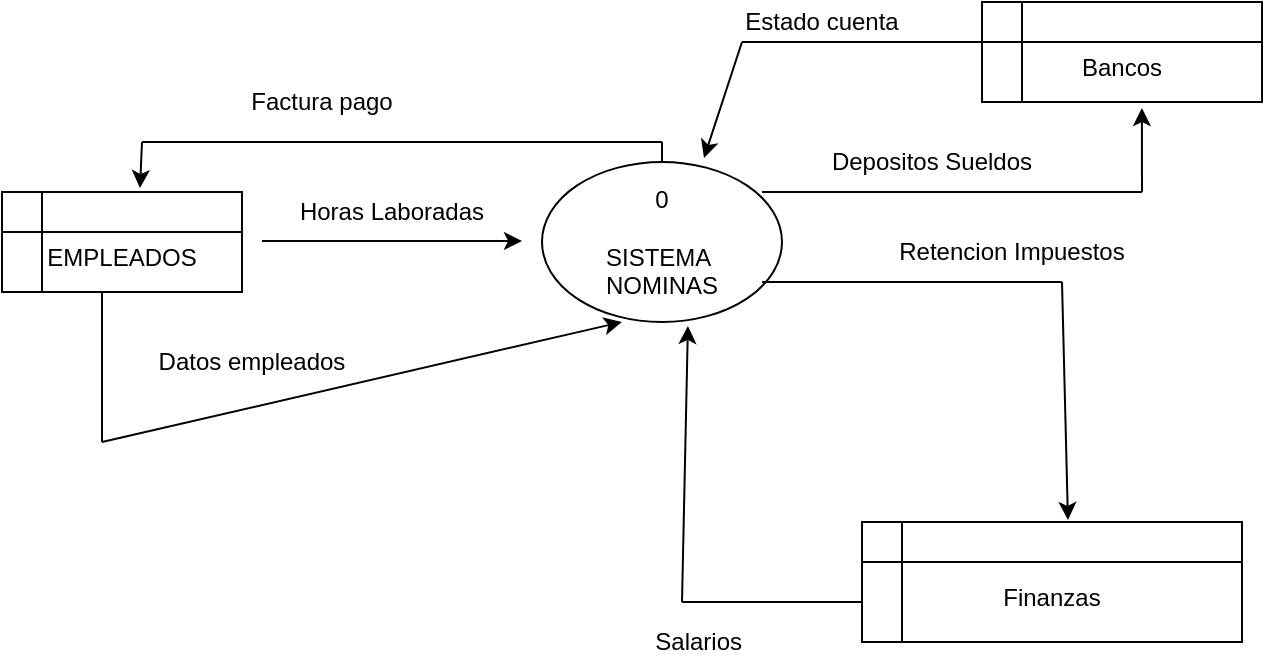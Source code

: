 <mxfile version="12.6.6" type="github"><diagram id="C5RBs43oDa-KdzZeNtuy" name="Page-1"><mxGraphModel dx="868" dy="450" grid="1" gridSize="10" guides="1" tooltips="1" connect="1" arrows="1" fold="1" page="1" pageScale="1" pageWidth="827" pageHeight="1169" math="0" shadow="0"><root><mxCell id="WIyWlLk6GJQsqaUBKTNV-0"/><mxCell id="WIyWlLk6GJQsqaUBKTNV-1" parent="WIyWlLk6GJQsqaUBKTNV-0"/><mxCell id="Nbz3fmrp4zfejYJnDmGu-0" value="0&lt;br&gt;&lt;br&gt;SISTEMA&amp;nbsp;&lt;br&gt;NOMINAS" style="ellipse;whiteSpace=wrap;html=1;" vertex="1" parent="WIyWlLk6GJQsqaUBKTNV-1"><mxGeometry x="380" y="240" width="120" height="80" as="geometry"/></mxCell><mxCell id="Nbz3fmrp4zfejYJnDmGu-1" value="&lt;br&gt;EMPLEADOS" style="shape=internalStorage;whiteSpace=wrap;html=1;backgroundOutline=1;" vertex="1" parent="WIyWlLk6GJQsqaUBKTNV-1"><mxGeometry x="110" y="255" width="120" height="50" as="geometry"/></mxCell><mxCell id="Nbz3fmrp4zfejYJnDmGu-2" value="" style="endArrow=classic;html=1;" edge="1" parent="WIyWlLk6GJQsqaUBKTNV-1"><mxGeometry width="50" height="50" relative="1" as="geometry"><mxPoint x="240" y="279.5" as="sourcePoint"/><mxPoint x="370" y="279.5" as="targetPoint"/></mxGeometry></mxCell><mxCell id="Nbz3fmrp4zfejYJnDmGu-4" value="" style="endArrow=classic;html=1;entryX=0.333;entryY=1;entryDx=0;entryDy=0;entryPerimeter=0;" edge="1" parent="WIyWlLk6GJQsqaUBKTNV-1" target="Nbz3fmrp4zfejYJnDmGu-0"><mxGeometry width="50" height="50" relative="1" as="geometry"><mxPoint x="160" y="380" as="sourcePoint"/><mxPoint x="190" y="380" as="targetPoint"/></mxGeometry></mxCell><mxCell id="Nbz3fmrp4zfejYJnDmGu-5" value="" style="endArrow=none;html=1;" edge="1" parent="WIyWlLk6GJQsqaUBKTNV-1"><mxGeometry width="50" height="50" relative="1" as="geometry"><mxPoint x="160" y="380" as="sourcePoint"/><mxPoint x="160" y="305" as="targetPoint"/></mxGeometry></mxCell><mxCell id="Nbz3fmrp4zfejYJnDmGu-6" value="Datos empleados" style="text;html=1;strokeColor=none;fillColor=none;align=center;verticalAlign=middle;whiteSpace=wrap;rounded=0;" vertex="1" parent="WIyWlLk6GJQsqaUBKTNV-1"><mxGeometry x="180" y="330" width="110" height="20" as="geometry"/></mxCell><mxCell id="Nbz3fmrp4zfejYJnDmGu-7" value="" style="endArrow=none;html=1;" edge="1" parent="WIyWlLk6GJQsqaUBKTNV-1"><mxGeometry width="50" height="50" relative="1" as="geometry"><mxPoint x="440" y="240" as="sourcePoint"/><mxPoint x="440" y="230" as="targetPoint"/></mxGeometry></mxCell><mxCell id="Nbz3fmrp4zfejYJnDmGu-9" value="Factura pago" style="text;html=1;strokeColor=none;fillColor=none;align=center;verticalAlign=middle;whiteSpace=wrap;rounded=0;" vertex="1" parent="WIyWlLk6GJQsqaUBKTNV-1"><mxGeometry x="230" y="200" width="80" height="20" as="geometry"/></mxCell><mxCell id="Nbz3fmrp4zfejYJnDmGu-10" value="&lt;br&gt;Finanzas" style="shape=internalStorage;whiteSpace=wrap;html=1;backgroundOutline=1;" vertex="1" parent="WIyWlLk6GJQsqaUBKTNV-1"><mxGeometry x="540" y="420" width="190" height="60" as="geometry"/></mxCell><mxCell id="Nbz3fmrp4zfejYJnDmGu-11" value="" style="endArrow=none;html=1;" edge="1" parent="WIyWlLk6GJQsqaUBKTNV-1"><mxGeometry width="50" height="50" relative="1" as="geometry"><mxPoint x="490" y="300" as="sourcePoint"/><mxPoint x="640" y="300" as="targetPoint"/></mxGeometry></mxCell><mxCell id="Nbz3fmrp4zfejYJnDmGu-12" value="" style="endArrow=classic;html=1;entryX=0.542;entryY=-0.017;entryDx=0;entryDy=0;entryPerimeter=0;" edge="1" parent="WIyWlLk6GJQsqaUBKTNV-1" target="Nbz3fmrp4zfejYJnDmGu-10"><mxGeometry width="50" height="50" relative="1" as="geometry"><mxPoint x="640" y="300" as="sourcePoint"/><mxPoint x="690" y="250" as="targetPoint"/><Array as="points"/></mxGeometry></mxCell><mxCell id="Nbz3fmrp4zfejYJnDmGu-13" value="Retencion Impuestos" style="text;html=1;strokeColor=none;fillColor=none;align=center;verticalAlign=middle;whiteSpace=wrap;rounded=0;" vertex="1" parent="WIyWlLk6GJQsqaUBKTNV-1"><mxGeometry x="550" y="275" width="130" height="20" as="geometry"/></mxCell><mxCell id="Nbz3fmrp4zfejYJnDmGu-14" value="" style="endArrow=none;html=1;" edge="1" parent="WIyWlLk6GJQsqaUBKTNV-1"><mxGeometry width="50" height="50" relative="1" as="geometry"><mxPoint x="450" y="460" as="sourcePoint"/><mxPoint x="540" y="460" as="targetPoint"/></mxGeometry></mxCell><mxCell id="Nbz3fmrp4zfejYJnDmGu-15" value="" style="endArrow=classic;html=1;entryX=0.608;entryY=1.025;entryDx=0;entryDy=0;entryPerimeter=0;" edge="1" parent="WIyWlLk6GJQsqaUBKTNV-1" target="Nbz3fmrp4zfejYJnDmGu-0"><mxGeometry width="50" height="50" relative="1" as="geometry"><mxPoint x="450" y="460" as="sourcePoint"/><mxPoint x="500" y="410" as="targetPoint"/></mxGeometry></mxCell><mxCell id="Nbz3fmrp4zfejYJnDmGu-16" value="Salarios&amp;nbsp;" style="text;html=1;strokeColor=none;fillColor=none;align=center;verticalAlign=middle;whiteSpace=wrap;rounded=0;" vertex="1" parent="WIyWlLk6GJQsqaUBKTNV-1"><mxGeometry x="390" y="470" width="140" height="20" as="geometry"/></mxCell><mxCell id="Nbz3fmrp4zfejYJnDmGu-19" value="" style="endArrow=none;html=1;" edge="1" parent="WIyWlLk6GJQsqaUBKTNV-1"><mxGeometry width="50" height="50" relative="1" as="geometry"><mxPoint x="440" y="230" as="sourcePoint"/><mxPoint x="180" y="230" as="targetPoint"/></mxGeometry></mxCell><mxCell id="Nbz3fmrp4zfejYJnDmGu-20" value="" style="endArrow=classic;html=1;entryX=0.575;entryY=-0.04;entryDx=0;entryDy=0;entryPerimeter=0;" edge="1" parent="WIyWlLk6GJQsqaUBKTNV-1" target="Nbz3fmrp4zfejYJnDmGu-1"><mxGeometry width="50" height="50" relative="1" as="geometry"><mxPoint x="180" y="230" as="sourcePoint"/><mxPoint x="230" y="180" as="targetPoint"/></mxGeometry></mxCell><mxCell id="Nbz3fmrp4zfejYJnDmGu-21" value="&lt;br&gt;Bancos" style="shape=internalStorage;whiteSpace=wrap;html=1;backgroundOutline=1;" vertex="1" parent="WIyWlLk6GJQsqaUBKTNV-1"><mxGeometry x="600" y="160" width="140" height="50" as="geometry"/></mxCell><mxCell id="Nbz3fmrp4zfejYJnDmGu-23" value="" style="endArrow=none;html=1;" edge="1" parent="WIyWlLk6GJQsqaUBKTNV-1"><mxGeometry width="50" height="50" relative="1" as="geometry"><mxPoint x="480" y="180" as="sourcePoint"/><mxPoint x="600" y="180" as="targetPoint"/></mxGeometry></mxCell><mxCell id="Nbz3fmrp4zfejYJnDmGu-24" value="" style="endArrow=classic;html=1;entryX=0.675;entryY=-0.025;entryDx=0;entryDy=0;entryPerimeter=0;" edge="1" parent="WIyWlLk6GJQsqaUBKTNV-1" target="Nbz3fmrp4zfejYJnDmGu-0"><mxGeometry width="50" height="50" relative="1" as="geometry"><mxPoint x="480" y="180" as="sourcePoint"/><mxPoint x="530" y="130" as="targetPoint"/></mxGeometry></mxCell><mxCell id="Nbz3fmrp4zfejYJnDmGu-25" value="Estado cuenta" style="text;html=1;strokeColor=none;fillColor=none;align=center;verticalAlign=middle;whiteSpace=wrap;rounded=0;" vertex="1" parent="WIyWlLk6GJQsqaUBKTNV-1"><mxGeometry x="450" y="160" width="140" height="20" as="geometry"/></mxCell><mxCell id="Nbz3fmrp4zfejYJnDmGu-26" value="" style="endArrow=none;html=1;" edge="1" parent="WIyWlLk6GJQsqaUBKTNV-1"><mxGeometry width="50" height="50" relative="1" as="geometry"><mxPoint x="490" y="255" as="sourcePoint"/><mxPoint x="680" y="255" as="targetPoint"/></mxGeometry></mxCell><mxCell id="Nbz3fmrp4zfejYJnDmGu-27" value="" style="endArrow=classic;html=1;entryX=0.571;entryY=1.06;entryDx=0;entryDy=0;entryPerimeter=0;" edge="1" parent="WIyWlLk6GJQsqaUBKTNV-1" target="Nbz3fmrp4zfejYJnDmGu-21"><mxGeometry width="50" height="50" relative="1" as="geometry"><mxPoint x="680" y="255" as="sourcePoint"/><mxPoint x="730" y="205" as="targetPoint"/></mxGeometry></mxCell><mxCell id="Nbz3fmrp4zfejYJnDmGu-28" value="Depositos Sueldos" style="text;html=1;strokeColor=none;fillColor=none;align=center;verticalAlign=middle;whiteSpace=wrap;rounded=0;" vertex="1" parent="WIyWlLk6GJQsqaUBKTNV-1"><mxGeometry x="520" y="230" width="110" height="20" as="geometry"/></mxCell><mxCell id="Nbz3fmrp4zfejYJnDmGu-29" value="Horas Laboradas" style="text;html=1;strokeColor=none;fillColor=none;align=center;verticalAlign=middle;whiteSpace=wrap;rounded=0;" vertex="1" parent="WIyWlLk6GJQsqaUBKTNV-1"><mxGeometry x="220" y="255" width="170" height="20" as="geometry"/></mxCell></root></mxGraphModel></diagram></mxfile>